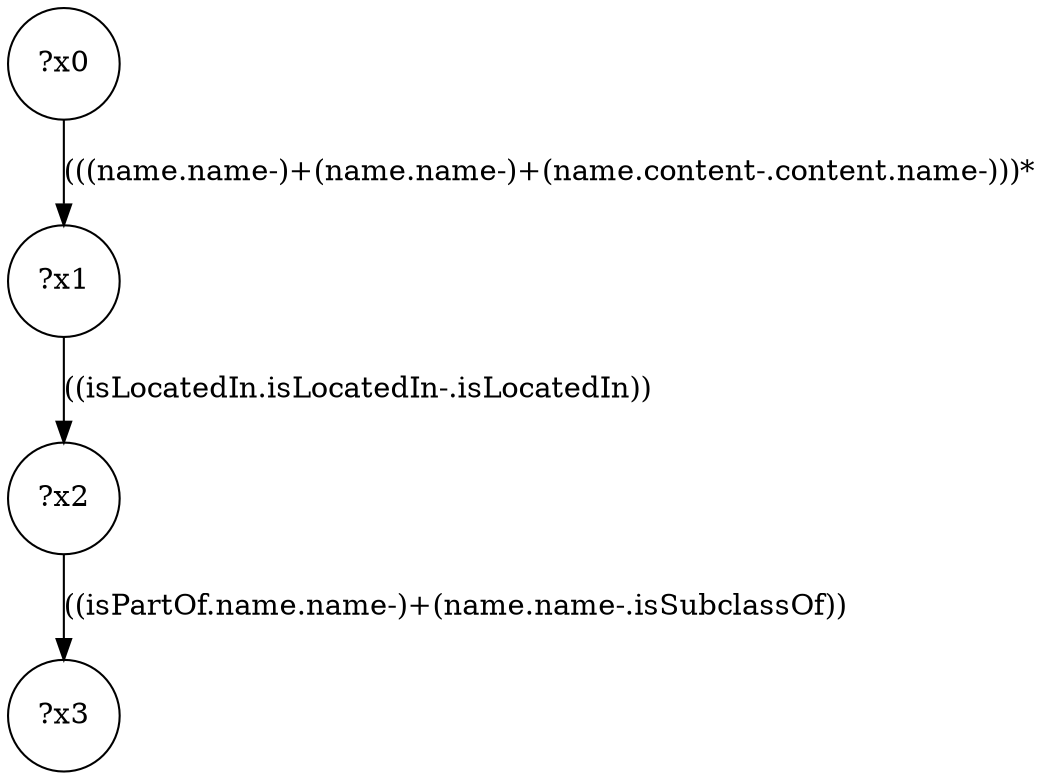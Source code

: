digraph g {
	x0 [shape=circle, label="?x0"];
	x1 [shape=circle, label="?x1"];
	x0 -> x1 [label="(((name.name-)+(name.name-)+(name.content-.content.name-)))*"];
	x2 [shape=circle, label="?x2"];
	x1 -> x2 [label="((isLocatedIn.isLocatedIn-.isLocatedIn))"];
	x3 [shape=circle, label="?x3"];
	x2 -> x3 [label="((isPartOf.name.name-)+(name.name-.isSubclassOf))"];
}
